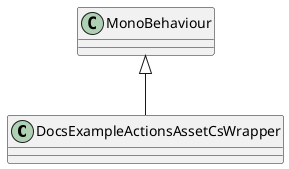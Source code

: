 @startuml
class DocsExampleActionsAssetCsWrapper {
}
MonoBehaviour <|-- DocsExampleActionsAssetCsWrapper
@enduml

